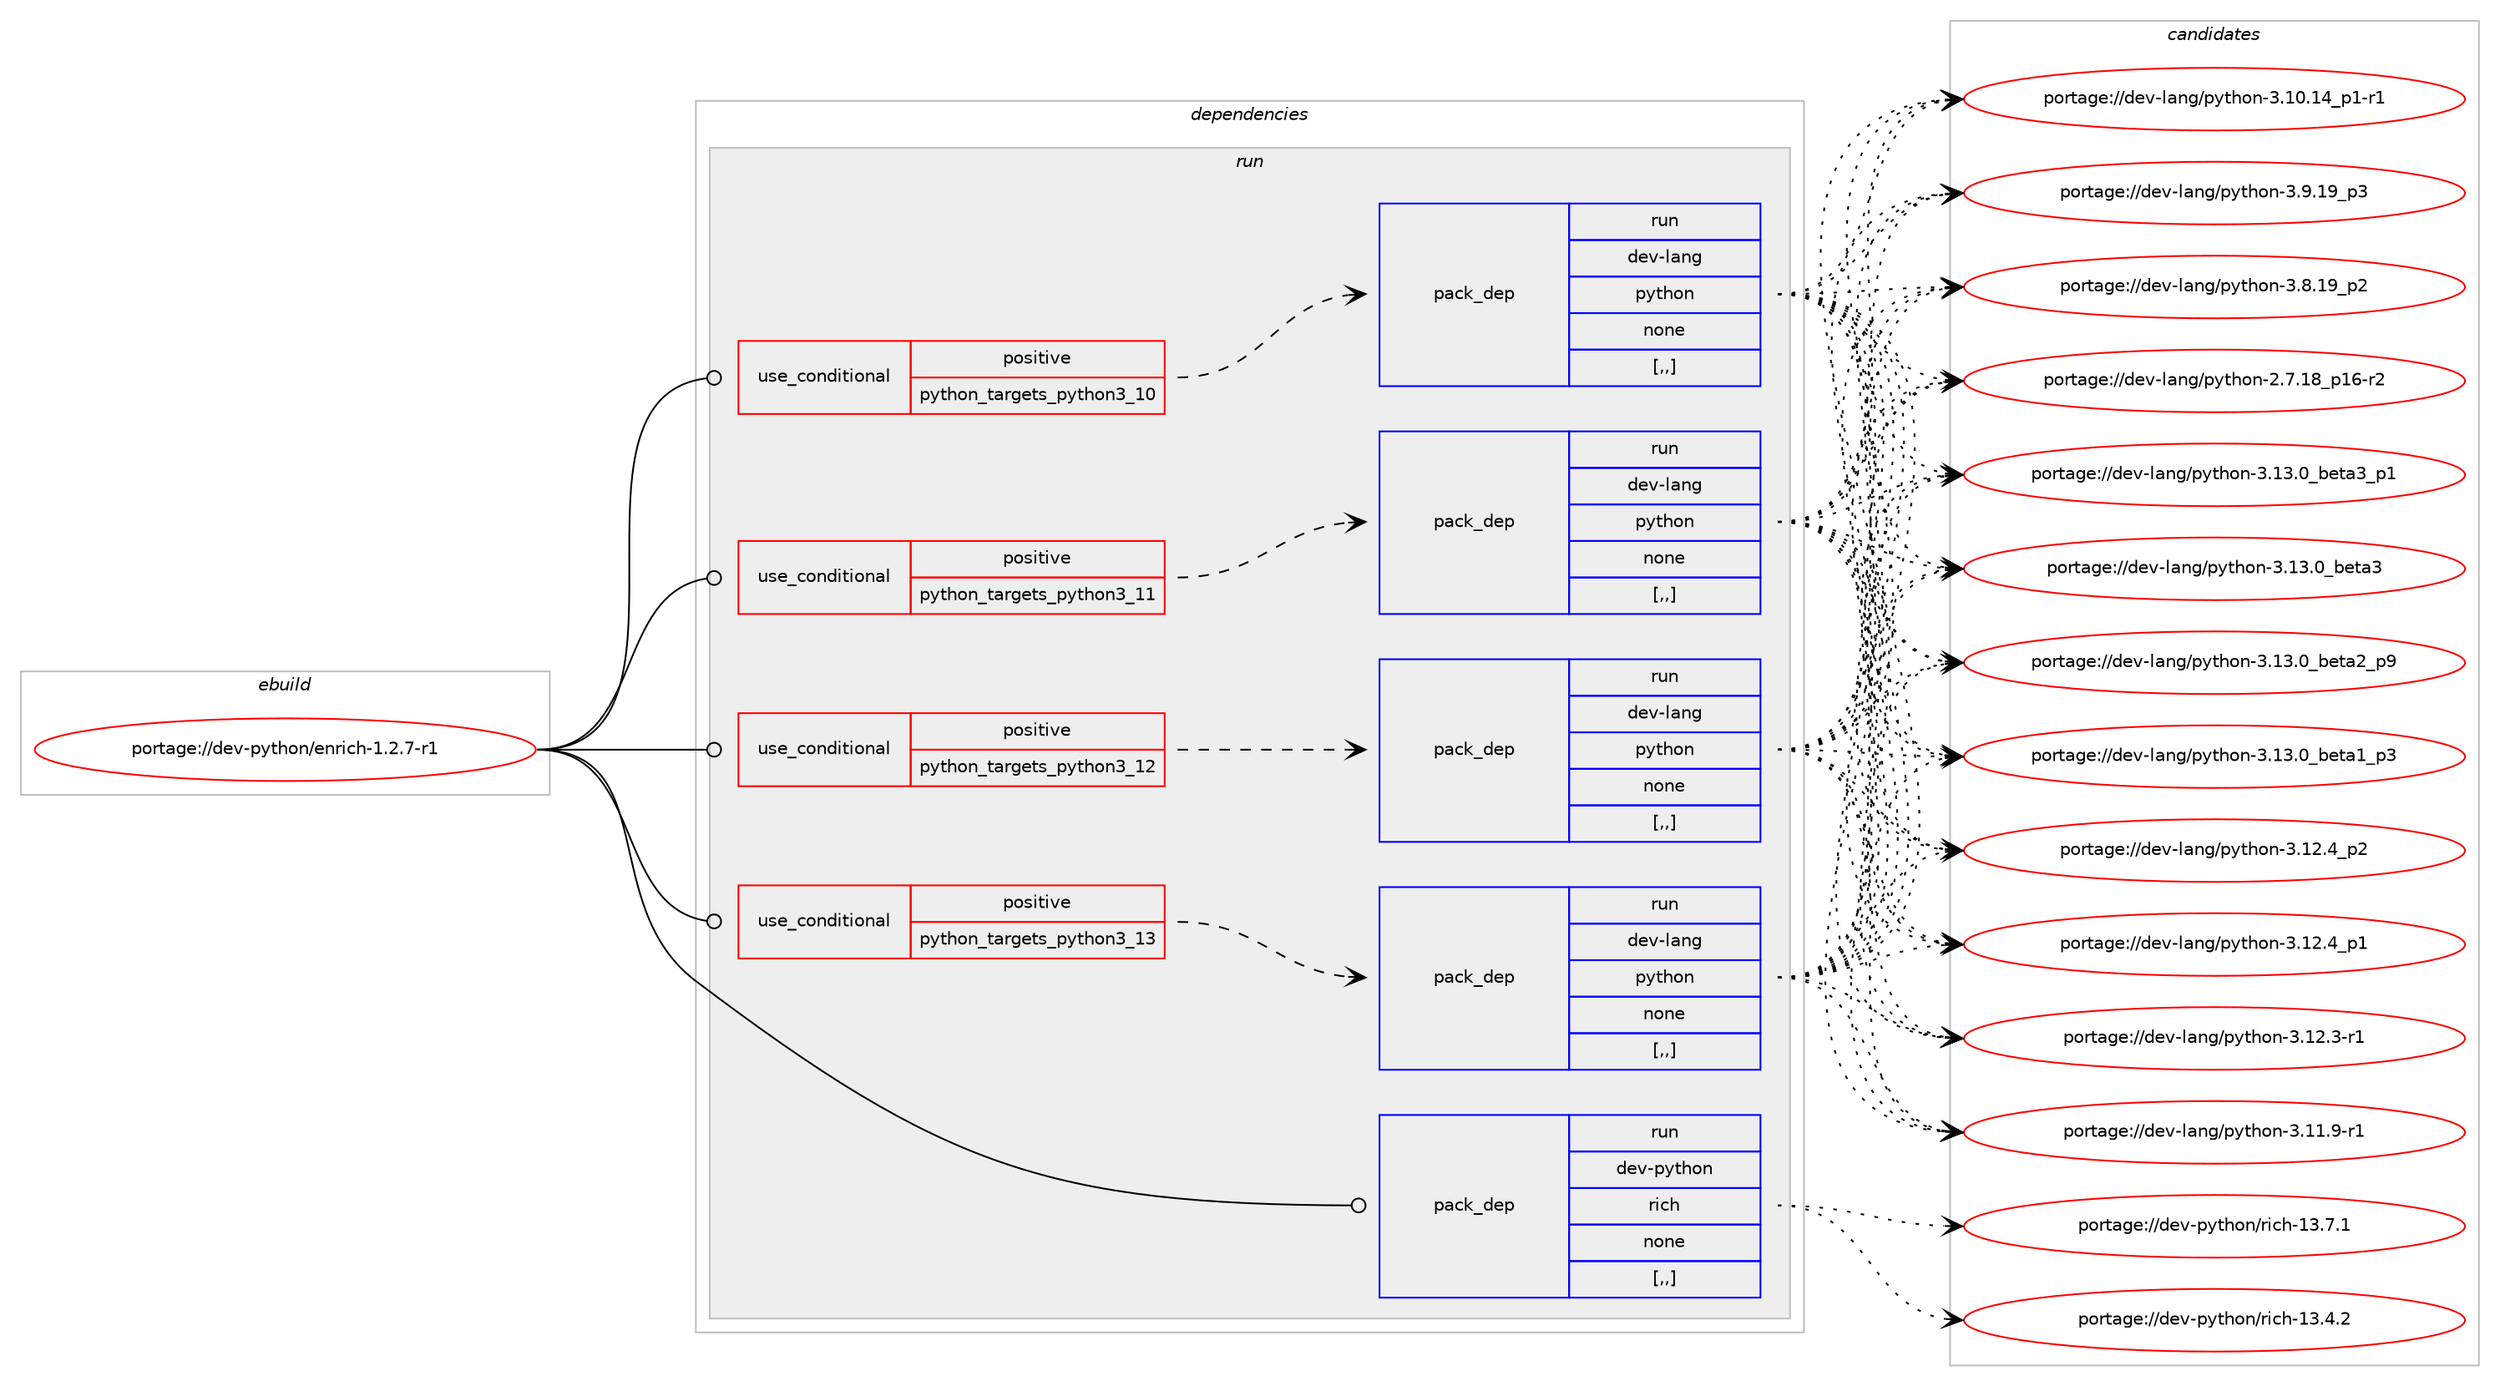 digraph prolog {

# *************
# Graph options
# *************

newrank=true;
concentrate=true;
compound=true;
graph [rankdir=LR,fontname=Helvetica,fontsize=10,ranksep=1.5];#, ranksep=2.5, nodesep=0.2];
edge  [arrowhead=vee];
node  [fontname=Helvetica,fontsize=10];

# **********
# The ebuild
# **********

subgraph cluster_leftcol {
color=gray;
rank=same;
label=<<i>ebuild</i>>;
id [label="portage://dev-python/enrich-1.2.7-r1", color=red, width=4, href="../dev-python/enrich-1.2.7-r1.svg"];
}

# ****************
# The dependencies
# ****************

subgraph cluster_midcol {
color=gray;
label=<<i>dependencies</i>>;
subgraph cluster_compile {
fillcolor="#eeeeee";
style=filled;
label=<<i>compile</i>>;
}
subgraph cluster_compileandrun {
fillcolor="#eeeeee";
style=filled;
label=<<i>compile and run</i>>;
}
subgraph cluster_run {
fillcolor="#eeeeee";
style=filled;
label=<<i>run</i>>;
subgraph cond32198 {
dependency144655 [label=<<TABLE BORDER="0" CELLBORDER="1" CELLSPACING="0" CELLPADDING="4"><TR><TD ROWSPAN="3" CELLPADDING="10">use_conditional</TD></TR><TR><TD>positive</TD></TR><TR><TD>python_targets_python3_10</TD></TR></TABLE>>, shape=none, color=red];
subgraph pack111223 {
dependency144656 [label=<<TABLE BORDER="0" CELLBORDER="1" CELLSPACING="0" CELLPADDING="4" WIDTH="220"><TR><TD ROWSPAN="6" CELLPADDING="30">pack_dep</TD></TR><TR><TD WIDTH="110">run</TD></TR><TR><TD>dev-lang</TD></TR><TR><TD>python</TD></TR><TR><TD>none</TD></TR><TR><TD>[,,]</TD></TR></TABLE>>, shape=none, color=blue];
}
dependency144655:e -> dependency144656:w [weight=20,style="dashed",arrowhead="vee"];
}
id:e -> dependency144655:w [weight=20,style="solid",arrowhead="odot"];
subgraph cond32199 {
dependency144657 [label=<<TABLE BORDER="0" CELLBORDER="1" CELLSPACING="0" CELLPADDING="4"><TR><TD ROWSPAN="3" CELLPADDING="10">use_conditional</TD></TR><TR><TD>positive</TD></TR><TR><TD>python_targets_python3_11</TD></TR></TABLE>>, shape=none, color=red];
subgraph pack111224 {
dependency144658 [label=<<TABLE BORDER="0" CELLBORDER="1" CELLSPACING="0" CELLPADDING="4" WIDTH="220"><TR><TD ROWSPAN="6" CELLPADDING="30">pack_dep</TD></TR><TR><TD WIDTH="110">run</TD></TR><TR><TD>dev-lang</TD></TR><TR><TD>python</TD></TR><TR><TD>none</TD></TR><TR><TD>[,,]</TD></TR></TABLE>>, shape=none, color=blue];
}
dependency144657:e -> dependency144658:w [weight=20,style="dashed",arrowhead="vee"];
}
id:e -> dependency144657:w [weight=20,style="solid",arrowhead="odot"];
subgraph cond32200 {
dependency144659 [label=<<TABLE BORDER="0" CELLBORDER="1" CELLSPACING="0" CELLPADDING="4"><TR><TD ROWSPAN="3" CELLPADDING="10">use_conditional</TD></TR><TR><TD>positive</TD></TR><TR><TD>python_targets_python3_12</TD></TR></TABLE>>, shape=none, color=red];
subgraph pack111225 {
dependency144660 [label=<<TABLE BORDER="0" CELLBORDER="1" CELLSPACING="0" CELLPADDING="4" WIDTH="220"><TR><TD ROWSPAN="6" CELLPADDING="30">pack_dep</TD></TR><TR><TD WIDTH="110">run</TD></TR><TR><TD>dev-lang</TD></TR><TR><TD>python</TD></TR><TR><TD>none</TD></TR><TR><TD>[,,]</TD></TR></TABLE>>, shape=none, color=blue];
}
dependency144659:e -> dependency144660:w [weight=20,style="dashed",arrowhead="vee"];
}
id:e -> dependency144659:w [weight=20,style="solid",arrowhead="odot"];
subgraph cond32201 {
dependency144661 [label=<<TABLE BORDER="0" CELLBORDER="1" CELLSPACING="0" CELLPADDING="4"><TR><TD ROWSPAN="3" CELLPADDING="10">use_conditional</TD></TR><TR><TD>positive</TD></TR><TR><TD>python_targets_python3_13</TD></TR></TABLE>>, shape=none, color=red];
subgraph pack111226 {
dependency144662 [label=<<TABLE BORDER="0" CELLBORDER="1" CELLSPACING="0" CELLPADDING="4" WIDTH="220"><TR><TD ROWSPAN="6" CELLPADDING="30">pack_dep</TD></TR><TR><TD WIDTH="110">run</TD></TR><TR><TD>dev-lang</TD></TR><TR><TD>python</TD></TR><TR><TD>none</TD></TR><TR><TD>[,,]</TD></TR></TABLE>>, shape=none, color=blue];
}
dependency144661:e -> dependency144662:w [weight=20,style="dashed",arrowhead="vee"];
}
id:e -> dependency144661:w [weight=20,style="solid",arrowhead="odot"];
subgraph pack111227 {
dependency144663 [label=<<TABLE BORDER="0" CELLBORDER="1" CELLSPACING="0" CELLPADDING="4" WIDTH="220"><TR><TD ROWSPAN="6" CELLPADDING="30">pack_dep</TD></TR><TR><TD WIDTH="110">run</TD></TR><TR><TD>dev-python</TD></TR><TR><TD>rich</TD></TR><TR><TD>none</TD></TR><TR><TD>[,,]</TD></TR></TABLE>>, shape=none, color=blue];
}
id:e -> dependency144663:w [weight=20,style="solid",arrowhead="odot"];
}
}

# **************
# The candidates
# **************

subgraph cluster_choices {
rank=same;
color=gray;
label=<<i>candidates</i>>;

subgraph choice111223 {
color=black;
nodesep=1;
choice10010111845108971101034711212111610411111045514649514648959810111697519511249 [label="portage://dev-lang/python-3.13.0_beta3_p1", color=red, width=4,href="../dev-lang/python-3.13.0_beta3_p1.svg"];
choice1001011184510897110103471121211161041111104551464951464895981011169751 [label="portage://dev-lang/python-3.13.0_beta3", color=red, width=4,href="../dev-lang/python-3.13.0_beta3.svg"];
choice10010111845108971101034711212111610411111045514649514648959810111697509511257 [label="portage://dev-lang/python-3.13.0_beta2_p9", color=red, width=4,href="../dev-lang/python-3.13.0_beta2_p9.svg"];
choice10010111845108971101034711212111610411111045514649514648959810111697499511251 [label="portage://dev-lang/python-3.13.0_beta1_p3", color=red, width=4,href="../dev-lang/python-3.13.0_beta1_p3.svg"];
choice100101118451089711010347112121116104111110455146495046529511250 [label="portage://dev-lang/python-3.12.4_p2", color=red, width=4,href="../dev-lang/python-3.12.4_p2.svg"];
choice100101118451089711010347112121116104111110455146495046529511249 [label="portage://dev-lang/python-3.12.4_p1", color=red, width=4,href="../dev-lang/python-3.12.4_p1.svg"];
choice100101118451089711010347112121116104111110455146495046514511449 [label="portage://dev-lang/python-3.12.3-r1", color=red, width=4,href="../dev-lang/python-3.12.3-r1.svg"];
choice100101118451089711010347112121116104111110455146494946574511449 [label="portage://dev-lang/python-3.11.9-r1", color=red, width=4,href="../dev-lang/python-3.11.9-r1.svg"];
choice100101118451089711010347112121116104111110455146494846495295112494511449 [label="portage://dev-lang/python-3.10.14_p1-r1", color=red, width=4,href="../dev-lang/python-3.10.14_p1-r1.svg"];
choice100101118451089711010347112121116104111110455146574649579511251 [label="portage://dev-lang/python-3.9.19_p3", color=red, width=4,href="../dev-lang/python-3.9.19_p3.svg"];
choice100101118451089711010347112121116104111110455146564649579511250 [label="portage://dev-lang/python-3.8.19_p2", color=red, width=4,href="../dev-lang/python-3.8.19_p2.svg"];
choice100101118451089711010347112121116104111110455046554649569511249544511450 [label="portage://dev-lang/python-2.7.18_p16-r2", color=red, width=4,href="../dev-lang/python-2.7.18_p16-r2.svg"];
dependency144656:e -> choice10010111845108971101034711212111610411111045514649514648959810111697519511249:w [style=dotted,weight="100"];
dependency144656:e -> choice1001011184510897110103471121211161041111104551464951464895981011169751:w [style=dotted,weight="100"];
dependency144656:e -> choice10010111845108971101034711212111610411111045514649514648959810111697509511257:w [style=dotted,weight="100"];
dependency144656:e -> choice10010111845108971101034711212111610411111045514649514648959810111697499511251:w [style=dotted,weight="100"];
dependency144656:e -> choice100101118451089711010347112121116104111110455146495046529511250:w [style=dotted,weight="100"];
dependency144656:e -> choice100101118451089711010347112121116104111110455146495046529511249:w [style=dotted,weight="100"];
dependency144656:e -> choice100101118451089711010347112121116104111110455146495046514511449:w [style=dotted,weight="100"];
dependency144656:e -> choice100101118451089711010347112121116104111110455146494946574511449:w [style=dotted,weight="100"];
dependency144656:e -> choice100101118451089711010347112121116104111110455146494846495295112494511449:w [style=dotted,weight="100"];
dependency144656:e -> choice100101118451089711010347112121116104111110455146574649579511251:w [style=dotted,weight="100"];
dependency144656:e -> choice100101118451089711010347112121116104111110455146564649579511250:w [style=dotted,weight="100"];
dependency144656:e -> choice100101118451089711010347112121116104111110455046554649569511249544511450:w [style=dotted,weight="100"];
}
subgraph choice111224 {
color=black;
nodesep=1;
choice10010111845108971101034711212111610411111045514649514648959810111697519511249 [label="portage://dev-lang/python-3.13.0_beta3_p1", color=red, width=4,href="../dev-lang/python-3.13.0_beta3_p1.svg"];
choice1001011184510897110103471121211161041111104551464951464895981011169751 [label="portage://dev-lang/python-3.13.0_beta3", color=red, width=4,href="../dev-lang/python-3.13.0_beta3.svg"];
choice10010111845108971101034711212111610411111045514649514648959810111697509511257 [label="portage://dev-lang/python-3.13.0_beta2_p9", color=red, width=4,href="../dev-lang/python-3.13.0_beta2_p9.svg"];
choice10010111845108971101034711212111610411111045514649514648959810111697499511251 [label="portage://dev-lang/python-3.13.0_beta1_p3", color=red, width=4,href="../dev-lang/python-3.13.0_beta1_p3.svg"];
choice100101118451089711010347112121116104111110455146495046529511250 [label="portage://dev-lang/python-3.12.4_p2", color=red, width=4,href="../dev-lang/python-3.12.4_p2.svg"];
choice100101118451089711010347112121116104111110455146495046529511249 [label="portage://dev-lang/python-3.12.4_p1", color=red, width=4,href="../dev-lang/python-3.12.4_p1.svg"];
choice100101118451089711010347112121116104111110455146495046514511449 [label="portage://dev-lang/python-3.12.3-r1", color=red, width=4,href="../dev-lang/python-3.12.3-r1.svg"];
choice100101118451089711010347112121116104111110455146494946574511449 [label="portage://dev-lang/python-3.11.9-r1", color=red, width=4,href="../dev-lang/python-3.11.9-r1.svg"];
choice100101118451089711010347112121116104111110455146494846495295112494511449 [label="portage://dev-lang/python-3.10.14_p1-r1", color=red, width=4,href="../dev-lang/python-3.10.14_p1-r1.svg"];
choice100101118451089711010347112121116104111110455146574649579511251 [label="portage://dev-lang/python-3.9.19_p3", color=red, width=4,href="../dev-lang/python-3.9.19_p3.svg"];
choice100101118451089711010347112121116104111110455146564649579511250 [label="portage://dev-lang/python-3.8.19_p2", color=red, width=4,href="../dev-lang/python-3.8.19_p2.svg"];
choice100101118451089711010347112121116104111110455046554649569511249544511450 [label="portage://dev-lang/python-2.7.18_p16-r2", color=red, width=4,href="../dev-lang/python-2.7.18_p16-r2.svg"];
dependency144658:e -> choice10010111845108971101034711212111610411111045514649514648959810111697519511249:w [style=dotted,weight="100"];
dependency144658:e -> choice1001011184510897110103471121211161041111104551464951464895981011169751:w [style=dotted,weight="100"];
dependency144658:e -> choice10010111845108971101034711212111610411111045514649514648959810111697509511257:w [style=dotted,weight="100"];
dependency144658:e -> choice10010111845108971101034711212111610411111045514649514648959810111697499511251:w [style=dotted,weight="100"];
dependency144658:e -> choice100101118451089711010347112121116104111110455146495046529511250:w [style=dotted,weight="100"];
dependency144658:e -> choice100101118451089711010347112121116104111110455146495046529511249:w [style=dotted,weight="100"];
dependency144658:e -> choice100101118451089711010347112121116104111110455146495046514511449:w [style=dotted,weight="100"];
dependency144658:e -> choice100101118451089711010347112121116104111110455146494946574511449:w [style=dotted,weight="100"];
dependency144658:e -> choice100101118451089711010347112121116104111110455146494846495295112494511449:w [style=dotted,weight="100"];
dependency144658:e -> choice100101118451089711010347112121116104111110455146574649579511251:w [style=dotted,weight="100"];
dependency144658:e -> choice100101118451089711010347112121116104111110455146564649579511250:w [style=dotted,weight="100"];
dependency144658:e -> choice100101118451089711010347112121116104111110455046554649569511249544511450:w [style=dotted,weight="100"];
}
subgraph choice111225 {
color=black;
nodesep=1;
choice10010111845108971101034711212111610411111045514649514648959810111697519511249 [label="portage://dev-lang/python-3.13.0_beta3_p1", color=red, width=4,href="../dev-lang/python-3.13.0_beta3_p1.svg"];
choice1001011184510897110103471121211161041111104551464951464895981011169751 [label="portage://dev-lang/python-3.13.0_beta3", color=red, width=4,href="../dev-lang/python-3.13.0_beta3.svg"];
choice10010111845108971101034711212111610411111045514649514648959810111697509511257 [label="portage://dev-lang/python-3.13.0_beta2_p9", color=red, width=4,href="../dev-lang/python-3.13.0_beta2_p9.svg"];
choice10010111845108971101034711212111610411111045514649514648959810111697499511251 [label="portage://dev-lang/python-3.13.0_beta1_p3", color=red, width=4,href="../dev-lang/python-3.13.0_beta1_p3.svg"];
choice100101118451089711010347112121116104111110455146495046529511250 [label="portage://dev-lang/python-3.12.4_p2", color=red, width=4,href="../dev-lang/python-3.12.4_p2.svg"];
choice100101118451089711010347112121116104111110455146495046529511249 [label="portage://dev-lang/python-3.12.4_p1", color=red, width=4,href="../dev-lang/python-3.12.4_p1.svg"];
choice100101118451089711010347112121116104111110455146495046514511449 [label="portage://dev-lang/python-3.12.3-r1", color=red, width=4,href="../dev-lang/python-3.12.3-r1.svg"];
choice100101118451089711010347112121116104111110455146494946574511449 [label="portage://dev-lang/python-3.11.9-r1", color=red, width=4,href="../dev-lang/python-3.11.9-r1.svg"];
choice100101118451089711010347112121116104111110455146494846495295112494511449 [label="portage://dev-lang/python-3.10.14_p1-r1", color=red, width=4,href="../dev-lang/python-3.10.14_p1-r1.svg"];
choice100101118451089711010347112121116104111110455146574649579511251 [label="portage://dev-lang/python-3.9.19_p3", color=red, width=4,href="../dev-lang/python-3.9.19_p3.svg"];
choice100101118451089711010347112121116104111110455146564649579511250 [label="portage://dev-lang/python-3.8.19_p2", color=red, width=4,href="../dev-lang/python-3.8.19_p2.svg"];
choice100101118451089711010347112121116104111110455046554649569511249544511450 [label="portage://dev-lang/python-2.7.18_p16-r2", color=red, width=4,href="../dev-lang/python-2.7.18_p16-r2.svg"];
dependency144660:e -> choice10010111845108971101034711212111610411111045514649514648959810111697519511249:w [style=dotted,weight="100"];
dependency144660:e -> choice1001011184510897110103471121211161041111104551464951464895981011169751:w [style=dotted,weight="100"];
dependency144660:e -> choice10010111845108971101034711212111610411111045514649514648959810111697509511257:w [style=dotted,weight="100"];
dependency144660:e -> choice10010111845108971101034711212111610411111045514649514648959810111697499511251:w [style=dotted,weight="100"];
dependency144660:e -> choice100101118451089711010347112121116104111110455146495046529511250:w [style=dotted,weight="100"];
dependency144660:e -> choice100101118451089711010347112121116104111110455146495046529511249:w [style=dotted,weight="100"];
dependency144660:e -> choice100101118451089711010347112121116104111110455146495046514511449:w [style=dotted,weight="100"];
dependency144660:e -> choice100101118451089711010347112121116104111110455146494946574511449:w [style=dotted,weight="100"];
dependency144660:e -> choice100101118451089711010347112121116104111110455146494846495295112494511449:w [style=dotted,weight="100"];
dependency144660:e -> choice100101118451089711010347112121116104111110455146574649579511251:w [style=dotted,weight="100"];
dependency144660:e -> choice100101118451089711010347112121116104111110455146564649579511250:w [style=dotted,weight="100"];
dependency144660:e -> choice100101118451089711010347112121116104111110455046554649569511249544511450:w [style=dotted,weight="100"];
}
subgraph choice111226 {
color=black;
nodesep=1;
choice10010111845108971101034711212111610411111045514649514648959810111697519511249 [label="portage://dev-lang/python-3.13.0_beta3_p1", color=red, width=4,href="../dev-lang/python-3.13.0_beta3_p1.svg"];
choice1001011184510897110103471121211161041111104551464951464895981011169751 [label="portage://dev-lang/python-3.13.0_beta3", color=red, width=4,href="../dev-lang/python-3.13.0_beta3.svg"];
choice10010111845108971101034711212111610411111045514649514648959810111697509511257 [label="portage://dev-lang/python-3.13.0_beta2_p9", color=red, width=4,href="../dev-lang/python-3.13.0_beta2_p9.svg"];
choice10010111845108971101034711212111610411111045514649514648959810111697499511251 [label="portage://dev-lang/python-3.13.0_beta1_p3", color=red, width=4,href="../dev-lang/python-3.13.0_beta1_p3.svg"];
choice100101118451089711010347112121116104111110455146495046529511250 [label="portage://dev-lang/python-3.12.4_p2", color=red, width=4,href="../dev-lang/python-3.12.4_p2.svg"];
choice100101118451089711010347112121116104111110455146495046529511249 [label="portage://dev-lang/python-3.12.4_p1", color=red, width=4,href="../dev-lang/python-3.12.4_p1.svg"];
choice100101118451089711010347112121116104111110455146495046514511449 [label="portage://dev-lang/python-3.12.3-r1", color=red, width=4,href="../dev-lang/python-3.12.3-r1.svg"];
choice100101118451089711010347112121116104111110455146494946574511449 [label="portage://dev-lang/python-3.11.9-r1", color=red, width=4,href="../dev-lang/python-3.11.9-r1.svg"];
choice100101118451089711010347112121116104111110455146494846495295112494511449 [label="portage://dev-lang/python-3.10.14_p1-r1", color=red, width=4,href="../dev-lang/python-3.10.14_p1-r1.svg"];
choice100101118451089711010347112121116104111110455146574649579511251 [label="portage://dev-lang/python-3.9.19_p3", color=red, width=4,href="../dev-lang/python-3.9.19_p3.svg"];
choice100101118451089711010347112121116104111110455146564649579511250 [label="portage://dev-lang/python-3.8.19_p2", color=red, width=4,href="../dev-lang/python-3.8.19_p2.svg"];
choice100101118451089711010347112121116104111110455046554649569511249544511450 [label="portage://dev-lang/python-2.7.18_p16-r2", color=red, width=4,href="../dev-lang/python-2.7.18_p16-r2.svg"];
dependency144662:e -> choice10010111845108971101034711212111610411111045514649514648959810111697519511249:w [style=dotted,weight="100"];
dependency144662:e -> choice1001011184510897110103471121211161041111104551464951464895981011169751:w [style=dotted,weight="100"];
dependency144662:e -> choice10010111845108971101034711212111610411111045514649514648959810111697509511257:w [style=dotted,weight="100"];
dependency144662:e -> choice10010111845108971101034711212111610411111045514649514648959810111697499511251:w [style=dotted,weight="100"];
dependency144662:e -> choice100101118451089711010347112121116104111110455146495046529511250:w [style=dotted,weight="100"];
dependency144662:e -> choice100101118451089711010347112121116104111110455146495046529511249:w [style=dotted,weight="100"];
dependency144662:e -> choice100101118451089711010347112121116104111110455146495046514511449:w [style=dotted,weight="100"];
dependency144662:e -> choice100101118451089711010347112121116104111110455146494946574511449:w [style=dotted,weight="100"];
dependency144662:e -> choice100101118451089711010347112121116104111110455146494846495295112494511449:w [style=dotted,weight="100"];
dependency144662:e -> choice100101118451089711010347112121116104111110455146574649579511251:w [style=dotted,weight="100"];
dependency144662:e -> choice100101118451089711010347112121116104111110455146564649579511250:w [style=dotted,weight="100"];
dependency144662:e -> choice100101118451089711010347112121116104111110455046554649569511249544511450:w [style=dotted,weight="100"];
}
subgraph choice111227 {
color=black;
nodesep=1;
choice10010111845112121116104111110471141059910445495146554649 [label="portage://dev-python/rich-13.7.1", color=red, width=4,href="../dev-python/rich-13.7.1.svg"];
choice10010111845112121116104111110471141059910445495146524650 [label="portage://dev-python/rich-13.4.2", color=red, width=4,href="../dev-python/rich-13.4.2.svg"];
dependency144663:e -> choice10010111845112121116104111110471141059910445495146554649:w [style=dotted,weight="100"];
dependency144663:e -> choice10010111845112121116104111110471141059910445495146524650:w [style=dotted,weight="100"];
}
}

}

